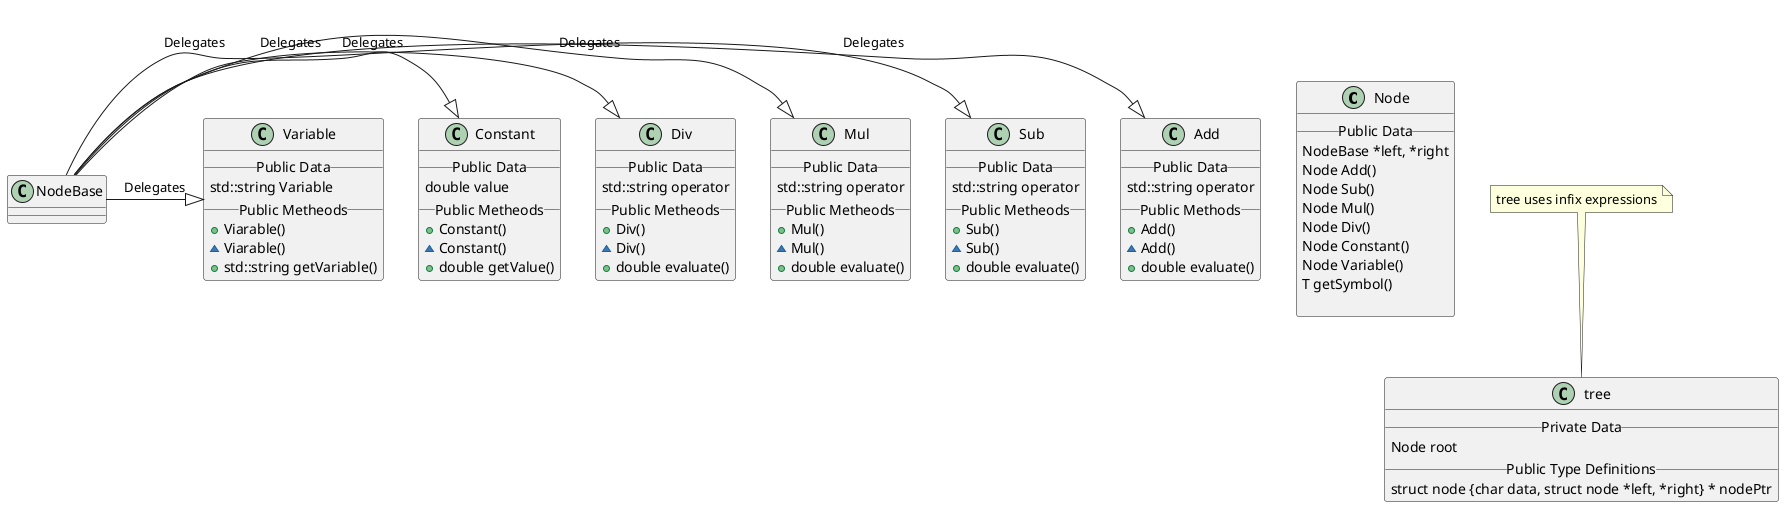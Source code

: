 @startuml

class Node {
  __Public Data__
  NodeBase *left, *right
  Node Add()
  Node Sub()
  Node Mul()
  Node Div()
  Node Constant()
  Node Variable()
  T getSymbol()
  
}

class Add {
  __Public Data__
  std::string operator
  __Public Methods__
  +Add()
  ~Add()
  +double evaluate()
}

class Sub {
  __Public Data__
  std::string operator
  __Public Metheods__
  +Sub()
  ~Sub()
  +double evaluate()
}

class Mul {
  __Public Data__
  std::string operator
  __Public Metheods__
  +Mul()
  ~Mul()
  +double evaluate()
}

class Div {
  __Public Data__
  std::string operator
  __Public Metheods__
  +Div()
  ~Div()
  +double evaluate()
}

class Constant {
  __Public Data__
  double value
  __Public Metheods__
  +Constant()
  ~Constant()
  +double getValue()
}

class Variable {
  __Public Data__
  std::string Variable
  __Public Metheods__
  +Viarable()
  ~Viarable()
  +std::string getVariable()
}

class tree {
  __Private Data__
  Node root
  __Public Type Definitions__
  struct node {char data, struct node *left, *right} * nodePtr
}

note top of tree
  tree uses infix expressions
end note

NodeBase -|> Add : Delegates
NodeBase -|> Sub : Delegates
NodeBase -|> Mul : Delegates
NodeBase -|> Div : Delegates
NodeBase -|> Constant : Delegates
NodeBase -|> Variable : Delegates
@enduml